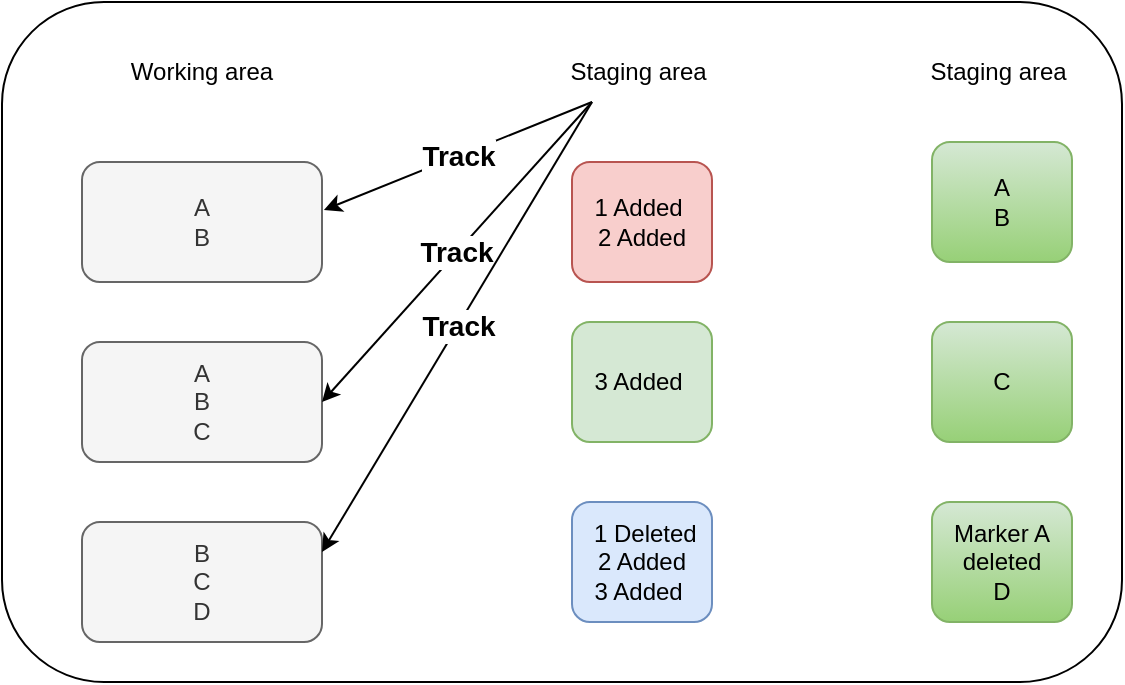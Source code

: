 <mxfile version="20.7.4" type="github" pages="2"><diagram id="T_zU5cHMUsLIQjd6f0My" name="Page-1"><mxGraphModel dx="1332" dy="518" grid="1" gridSize="10" guides="1" tooltips="1" connect="1" arrows="1" fold="1" page="1" pageScale="1" pageWidth="2336" pageHeight="1654" math="0" shadow="0"><root><mxCell id="0"/><mxCell id="1" parent="0"/><mxCell id="YU9LMtA_mV6W3aBdI21U-1" value="" style="rounded=1;whiteSpace=wrap;html=1;" vertex="1" parent="1"><mxGeometry x="190" y="60" width="560" height="340" as="geometry"/></mxCell><mxCell id="YU9LMtA_mV6W3aBdI21U-2" value="A&lt;br&gt;B" style="rounded=1;whiteSpace=wrap;html=1;fillColor=#f5f5f5;fontColor=#333333;strokeColor=#666666;" vertex="1" parent="1"><mxGeometry x="230" y="140" width="120" height="60" as="geometry"/></mxCell><mxCell id="YU9LMtA_mV6W3aBdI21U-3" value="A&lt;br&gt;B&lt;br&gt;C" style="rounded=1;whiteSpace=wrap;html=1;fillColor=#f5f5f5;fontColor=#333333;strokeColor=#666666;" vertex="1" parent="1"><mxGeometry x="230" y="230" width="120" height="60" as="geometry"/></mxCell><mxCell id="YU9LMtA_mV6W3aBdI21U-4" value="B&lt;br&gt;C&lt;br&gt;D" style="rounded=1;whiteSpace=wrap;html=1;fillColor=#f5f5f5;fontColor=#333333;strokeColor=#666666;" vertex="1" parent="1"><mxGeometry x="230" y="320" width="120" height="60" as="geometry"/></mxCell><mxCell id="YU9LMtA_mV6W3aBdI21U-5" value="Working area" style="text;html=1;strokeColor=none;fillColor=none;align=center;verticalAlign=middle;whiteSpace=wrap;rounded=0;" vertex="1" parent="1"><mxGeometry x="240" y="80" width="100" height="30" as="geometry"/></mxCell><mxCell id="YU9LMtA_mV6W3aBdI21U-6" value="Staging area&amp;nbsp;" style="text;html=1;strokeColor=none;fillColor=none;align=center;verticalAlign=middle;whiteSpace=wrap;rounded=0;" vertex="1" parent="1"><mxGeometry x="460" y="80" width="100" height="30" as="geometry"/></mxCell><mxCell id="YU9LMtA_mV6W3aBdI21U-7" value="A&lt;br&gt;B" style="rounded=1;whiteSpace=wrap;html=1;fillColor=#d5e8d4;gradientColor=#97d077;strokeColor=#82b366;" vertex="1" parent="1"><mxGeometry x="655" y="130" width="70" height="60" as="geometry"/></mxCell><mxCell id="YU9LMtA_mV6W3aBdI21U-8" value="Staging area&amp;nbsp;" style="text;html=1;strokeColor=none;fillColor=none;align=center;verticalAlign=middle;whiteSpace=wrap;rounded=0;" vertex="1" parent="1"><mxGeometry x="640" y="80" width="100" height="30" as="geometry"/></mxCell><mxCell id="YU9LMtA_mV6W3aBdI21U-9" value="C" style="rounded=1;whiteSpace=wrap;html=1;fillColor=#d5e8d4;gradientColor=#97d077;strokeColor=#82b366;" vertex="1" parent="1"><mxGeometry x="655" y="220" width="70" height="60" as="geometry"/></mxCell><mxCell id="YU9LMtA_mV6W3aBdI21U-10" value="Marker A deleted&lt;br&gt;D" style="rounded=1;whiteSpace=wrap;html=1;fillColor=#d5e8d4;gradientColor=#97d077;strokeColor=#82b366;" vertex="1" parent="1"><mxGeometry x="655" y="310" width="70" height="60" as="geometry"/></mxCell><mxCell id="YU9LMtA_mV6W3aBdI21U-11" value="1 Added&amp;nbsp; &lt;br&gt;2 Added" style="rounded=1;whiteSpace=wrap;html=1;fillColor=#f8cecc;strokeColor=#b85450;" vertex="1" parent="1"><mxGeometry x="475" y="140" width="70" height="60" as="geometry"/></mxCell><mxCell id="YU9LMtA_mV6W3aBdI21U-12" value="3 Added&amp;nbsp;" style="rounded=1;whiteSpace=wrap;html=1;fillColor=#d5e8d4;strokeColor=#82b366;" vertex="1" parent="1"><mxGeometry x="475" y="220" width="70" height="60" as="geometry"/></mxCell><mxCell id="YU9LMtA_mV6W3aBdI21U-13" value="&amp;nbsp;1 Deleted&lt;br&gt;2 Added&lt;br&gt;3 Added&amp;nbsp;" style="rounded=1;whiteSpace=wrap;html=1;fillColor=#dae8fc;strokeColor=#6c8ebf;" vertex="1" parent="1"><mxGeometry x="475" y="310" width="70" height="60" as="geometry"/></mxCell><mxCell id="YU9LMtA_mV6W3aBdI21U-14" value="&lt;b&gt;&lt;font style=&quot;font-size: 14px;&quot;&gt;Track&lt;/font&gt;&lt;/b&gt;" style="endArrow=classic;html=1;rounded=0;exitX=0.25;exitY=1;exitDx=0;exitDy=0;entryX=1.008;entryY=0.4;entryDx=0;entryDy=0;entryPerimeter=0;" edge="1" parent="1" source="YU9LMtA_mV6W3aBdI21U-6" target="YU9LMtA_mV6W3aBdI21U-2"><mxGeometry width="50" height="50" relative="1" as="geometry"><mxPoint x="370" y="200" as="sourcePoint"/><mxPoint x="420" y="150" as="targetPoint"/></mxGeometry></mxCell><mxCell id="YU9LMtA_mV6W3aBdI21U-15" value="&lt;b&gt;&lt;font style=&quot;font-size: 14px;&quot;&gt;Track&lt;/font&gt;&lt;/b&gt;" style="endArrow=classic;html=1;rounded=0;exitX=0.25;exitY=1;exitDx=0;exitDy=0;entryX=1;entryY=0.5;entryDx=0;entryDy=0;" edge="1" parent="1" source="YU9LMtA_mV6W3aBdI21U-6" target="YU9LMtA_mV6W3aBdI21U-3"><mxGeometry width="50" height="50" relative="1" as="geometry"><mxPoint x="495" y="120" as="sourcePoint"/><mxPoint x="360.96" y="174" as="targetPoint"/></mxGeometry></mxCell><mxCell id="YU9LMtA_mV6W3aBdI21U-16" value="&lt;b&gt;&lt;font style=&quot;font-size: 14px;&quot;&gt;Track&lt;/font&gt;&lt;/b&gt;" style="endArrow=classic;html=1;rounded=0;exitX=0.25;exitY=1;exitDx=0;exitDy=0;entryX=1;entryY=0.25;entryDx=0;entryDy=0;" edge="1" parent="1" source="YU9LMtA_mV6W3aBdI21U-6" target="YU9LMtA_mV6W3aBdI21U-4"><mxGeometry width="50" height="50" relative="1" as="geometry"><mxPoint x="495" y="120" as="sourcePoint"/><mxPoint x="360" y="270" as="targetPoint"/></mxGeometry></mxCell></root></mxGraphModel></diagram><diagram id="BtsM9K5VEEeWl65JJIpe" name="Page-2"><mxGraphModel dx="1108" dy="482" grid="1" gridSize="10" guides="1" tooltips="1" connect="1" arrows="1" fold="1" page="1" pageScale="1" pageWidth="2336" pageHeight="1654" math="0" shadow="0"><root><mxCell id="0"/><mxCell id="1" parent="0"/><mxCell id="tg0baiGX_s1OrCvdwFIS-1" value="" style="rounded=0;whiteSpace=wrap;html=1;" vertex="1" parent="1"><mxGeometry x="240" y="90" width="490" height="270" as="geometry"/></mxCell><mxCell id="tg0baiGX_s1OrCvdwFIS-2" value="&lt;b&gt;&lt;font style=&quot;font-size: 36px;&quot;&gt;Box b = new Box();&lt;/font&gt;&lt;/b&gt;" style="text;html=1;strokeColor=none;fillColor=none;align=center;verticalAlign=middle;whiteSpace=wrap;rounded=0;" vertex="1" parent="1"><mxGeometry x="250" y="130" width="470" height="50" as="geometry"/></mxCell><mxCell id="tg0baiGX_s1OrCvdwFIS-3" value="&lt;font style=&quot;font-size: 18px;&quot;&gt;Class name&lt;/font&gt;" style="text;html=1;strokeColor=none;fillColor=none;align=center;verticalAlign=middle;whiteSpace=wrap;rounded=0;fontSize=36;" vertex="1" parent="1"><mxGeometry x="240" y="250" width="120" height="30" as="geometry"/></mxCell><mxCell id="tg0baiGX_s1OrCvdwFIS-4" value="&lt;font style=&quot;font-size: 18px;&quot;&gt;Reference Variable&lt;/font&gt;" style="text;html=1;strokeColor=none;fillColor=none;align=center;verticalAlign=middle;whiteSpace=wrap;rounded=0;fontSize=36;" vertex="1" parent="1"><mxGeometry x="350" y="300" width="170" height="30" as="geometry"/></mxCell><mxCell id="tg0baiGX_s1OrCvdwFIS-5" value="Keyword" style="text;html=1;strokeColor=none;fillColor=none;align=center;verticalAlign=middle;whiteSpace=wrap;rounded=0;fontSize=18;" vertex="1" parent="1"><mxGeometry x="520" y="250" width="60" height="30" as="geometry"/></mxCell><mxCell id="tg0baiGX_s1OrCvdwFIS-6" value="Constructor" style="text;html=1;strokeColor=none;fillColor=none;align=center;verticalAlign=middle;whiteSpace=wrap;rounded=0;fontSize=18;" vertex="1" parent="1"><mxGeometry x="650" y="300" width="60" height="30" as="geometry"/></mxCell><mxCell id="tg0baiGX_s1OrCvdwFIS-8" value="" style="endArrow=classic;html=1;rounded=0;fontSize=18;entryX=0.172;entryY=1;entryDx=0;entryDy=0;entryPerimeter=0;" edge="1" parent="1" source="tg0baiGX_s1OrCvdwFIS-3" target="tg0baiGX_s1OrCvdwFIS-2"><mxGeometry width="50" height="50" relative="1" as="geometry"><mxPoint x="240" y="250" as="sourcePoint"/><mxPoint x="290" y="200" as="targetPoint"/></mxGeometry></mxCell><mxCell id="tg0baiGX_s1OrCvdwFIS-9" value="" style="endArrow=classic;html=1;rounded=0;fontSize=18;entryX=0.336;entryY=0.98;entryDx=0;entryDy=0;entryPerimeter=0;" edge="1" parent="1" source="tg0baiGX_s1OrCvdwFIS-4" target="tg0baiGX_s1OrCvdwFIS-2"><mxGeometry width="50" height="50" relative="1" as="geometry"><mxPoint x="390" y="280" as="sourcePoint"/><mxPoint x="440" y="230" as="targetPoint"/></mxGeometry></mxCell><mxCell id="tg0baiGX_s1OrCvdwFIS-10" value="" style="endArrow=classic;html=1;rounded=0;fontSize=18;entryX=0.564;entryY=1;entryDx=0;entryDy=0;entryPerimeter=0;exitX=0.5;exitY=0;exitDx=0;exitDy=0;" edge="1" parent="1" source="tg0baiGX_s1OrCvdwFIS-5" target="tg0baiGX_s1OrCvdwFIS-2"><mxGeometry width="50" height="50" relative="1" as="geometry"><mxPoint x="520" y="250" as="sourcePoint"/><mxPoint x="570" y="200" as="targetPoint"/></mxGeometry></mxCell><mxCell id="tg0baiGX_s1OrCvdwFIS-11" value="" style="endArrow=classic;html=1;rounded=0;fontSize=18;entryX=0.75;entryY=1;entryDx=0;entryDy=0;" edge="1" parent="1" target="tg0baiGX_s1OrCvdwFIS-2"><mxGeometry width="50" height="50" relative="1" as="geometry"><mxPoint x="660" y="300" as="sourcePoint"/><mxPoint x="710" y="250" as="targetPoint"/></mxGeometry></mxCell><mxCell id="tg0baiGX_s1OrCvdwFIS-13" value="" style="rounded=0;whiteSpace=wrap;html=1;fontSize=24;" vertex="1" parent="1"><mxGeometry x="400" y="640" width="570" height="310" as="geometry"/></mxCell><mxCell id="tg0baiGX_s1OrCvdwFIS-14" value="" style="ellipse;whiteSpace=wrap;html=1;aspect=fixed;fontSize=24;" vertex="1" parent="1"><mxGeometry x="690" y="660" width="240" height="240" as="geometry"/></mxCell><mxCell id="tg0baiGX_s1OrCvdwFIS-15" value="" style="rounded=0;whiteSpace=wrap;html=1;fontSize=24;" vertex="1" parent="1"><mxGeometry x="470" y="685" width="120" height="210" as="geometry"/></mxCell><mxCell id="tg0baiGX_s1OrCvdwFIS-18" value="" style="endArrow=none;html=1;rounded=0;fontSize=24;entryX=1;entryY=0.25;entryDx=0;entryDy=0;exitX=0;exitY=0.25;exitDx=0;exitDy=0;" edge="1" parent="1"><mxGeometry width="50" height="50" relative="1" as="geometry"><mxPoint x="470" y="835" as="sourcePoint"/><mxPoint x="590" y="835" as="targetPoint"/></mxGeometry></mxCell><mxCell id="tg0baiGX_s1OrCvdwFIS-19" value="" style="endArrow=none;html=1;rounded=0;fontSize=24;entryX=1;entryY=0.25;entryDx=0;entryDy=0;exitX=0;exitY=0.25;exitDx=0;exitDy=0;startArrow=none;" edge="1" parent="1" source="tg0baiGX_s1OrCvdwFIS-24"><mxGeometry width="50" height="50" relative="1" as="geometry"><mxPoint x="470" y="805" as="sourcePoint"/><mxPoint x="590" y="805" as="targetPoint"/></mxGeometry></mxCell><mxCell id="tg0baiGX_s1OrCvdwFIS-20" value="" style="endArrow=none;html=1;rounded=0;fontSize=24;entryX=1;entryY=0.25;entryDx=0;entryDy=0;exitX=0;exitY=0.25;exitDx=0;exitDy=0;" edge="1" parent="1"><mxGeometry width="50" height="50" relative="1" as="geometry"><mxPoint x="470" y="774.5" as="sourcePoint"/><mxPoint x="590" y="774.5" as="targetPoint"/></mxGeometry></mxCell><mxCell id="tg0baiGX_s1OrCvdwFIS-21" value="" style="endArrow=none;html=1;rounded=0;fontSize=24;entryX=1;entryY=0.25;entryDx=0;entryDy=0;exitX=0;exitY=0.25;exitDx=0;exitDy=0;" edge="1" parent="1"><mxGeometry width="50" height="50" relative="1" as="geometry"><mxPoint x="470" y="745" as="sourcePoint"/><mxPoint x="590" y="745" as="targetPoint"/></mxGeometry></mxCell><mxCell id="tg0baiGX_s1OrCvdwFIS-22" value="" style="endArrow=none;html=1;rounded=0;fontSize=24;entryX=1;entryY=0.25;entryDx=0;entryDy=0;exitX=0;exitY=0.25;exitDx=0;exitDy=0;" edge="1" parent="1"><mxGeometry width="50" height="50" relative="1" as="geometry"><mxPoint x="470" y="715" as="sourcePoint"/><mxPoint x="590" y="715" as="targetPoint"/></mxGeometry></mxCell><mxCell id="tg0baiGX_s1OrCvdwFIS-23" value="&lt;font style=&quot;font-size: 14px;&quot;&gt;double height,width,depth&lt;/font&gt;" style="text;html=1;strokeColor=none;fillColor=none;align=center;verticalAlign=middle;whiteSpace=wrap;rounded=0;fontSize=24;" vertex="1" parent="1"><mxGeometry x="460" y="850" width="140" height="30" as="geometry"/></mxCell><mxCell id="tg0baiGX_s1OrCvdwFIS-24" value="&lt;br&gt;&amp;nbsp; &amp;nbsp; show()" style="text;html=1;strokeColor=none;fillColor=none;align=center;verticalAlign=middle;whiteSpace=wrap;rounded=0;fontSize=14;" vertex="1" parent="1"><mxGeometry x="490" y="797" width="60" height="30" as="geometry"/></mxCell><mxCell id="tg0baiGX_s1OrCvdwFIS-25" value="" style="endArrow=none;html=1;rounded=0;fontSize=24;entryX=1;entryY=0.25;entryDx=0;entryDy=0;exitX=0;exitY=0.25;exitDx=0;exitDy=0;" edge="1" parent="1" target="tg0baiGX_s1OrCvdwFIS-24"><mxGeometry width="50" height="50" relative="1" as="geometry"><mxPoint x="470" y="805" as="sourcePoint"/><mxPoint x="590" y="805" as="targetPoint"/></mxGeometry></mxCell><mxCell id="tg0baiGX_s1OrCvdwFIS-30" style="edgeStyle=orthogonalEdgeStyle;rounded=0;orthogonalLoop=1;jettySize=auto;html=1;entryX=0;entryY=0.5;entryDx=0;entryDy=0;fontSize=14;" edge="1" parent="1" source="tg0baiGX_s1OrCvdwFIS-26" target="tg0baiGX_s1OrCvdwFIS-28"><mxGeometry relative="1" as="geometry"><Array as="points"><mxPoint x="660" y="790"/><mxPoint x="660" y="713"/></Array></mxGeometry></mxCell><mxCell id="tg0baiGX_s1OrCvdwFIS-26" value="&lt;br&gt;main() , &lt;b&gt;b&lt;/b&gt;" style="text;html=1;strokeColor=none;fillColor=none;align=center;verticalAlign=middle;whiteSpace=wrap;rounded=0;fontSize=14;" vertex="1" parent="1"><mxGeometry x="490" y="765" width="80" height="30" as="geometry"/></mxCell><mxCell id="tg0baiGX_s1OrCvdwFIS-28" value="height&lt;br&gt;width&lt;br&gt;depth&lt;br&gt;show()" style="rounded=1;whiteSpace=wrap;html=1;fontSize=14;" vertex="1" parent="1"><mxGeometry x="750" y="680" width="120" height="65" as="geometry"/></mxCell><mxCell id="tg0baiGX_s1OrCvdwFIS-33" value="&lt;font style=&quot;font-size: 14px;&quot;&gt;Stack&lt;/font&gt;" style="text;html=1;strokeColor=none;fillColor=none;align=center;verticalAlign=middle;whiteSpace=wrap;rounded=0;fontSize=9;" vertex="1" parent="1"><mxGeometry x="500" y="900" width="60" height="30" as="geometry"/></mxCell><mxCell id="tg0baiGX_s1OrCvdwFIS-34" value="&lt;font style=&quot;font-size: 14px;&quot;&gt;Heap&lt;/font&gt;" style="text;html=1;strokeColor=none;fillColor=none;align=center;verticalAlign=middle;whiteSpace=wrap;rounded=0;fontSize=9;" vertex="1" parent="1"><mxGeometry x="780" y="900" width="60" height="30" as="geometry"/></mxCell><mxCell id="tg0baiGX_s1OrCvdwFIS-35" value="&lt;b&gt;Box&lt;/b&gt;" style="text;html=1;strokeColor=none;fillColor=none;align=center;verticalAlign=middle;whiteSpace=wrap;rounded=0;fontSize=14;" vertex="1" parent="1"><mxGeometry x="780" y="745" width="60" height="30" as="geometry"/></mxCell></root></mxGraphModel></diagram></mxfile>